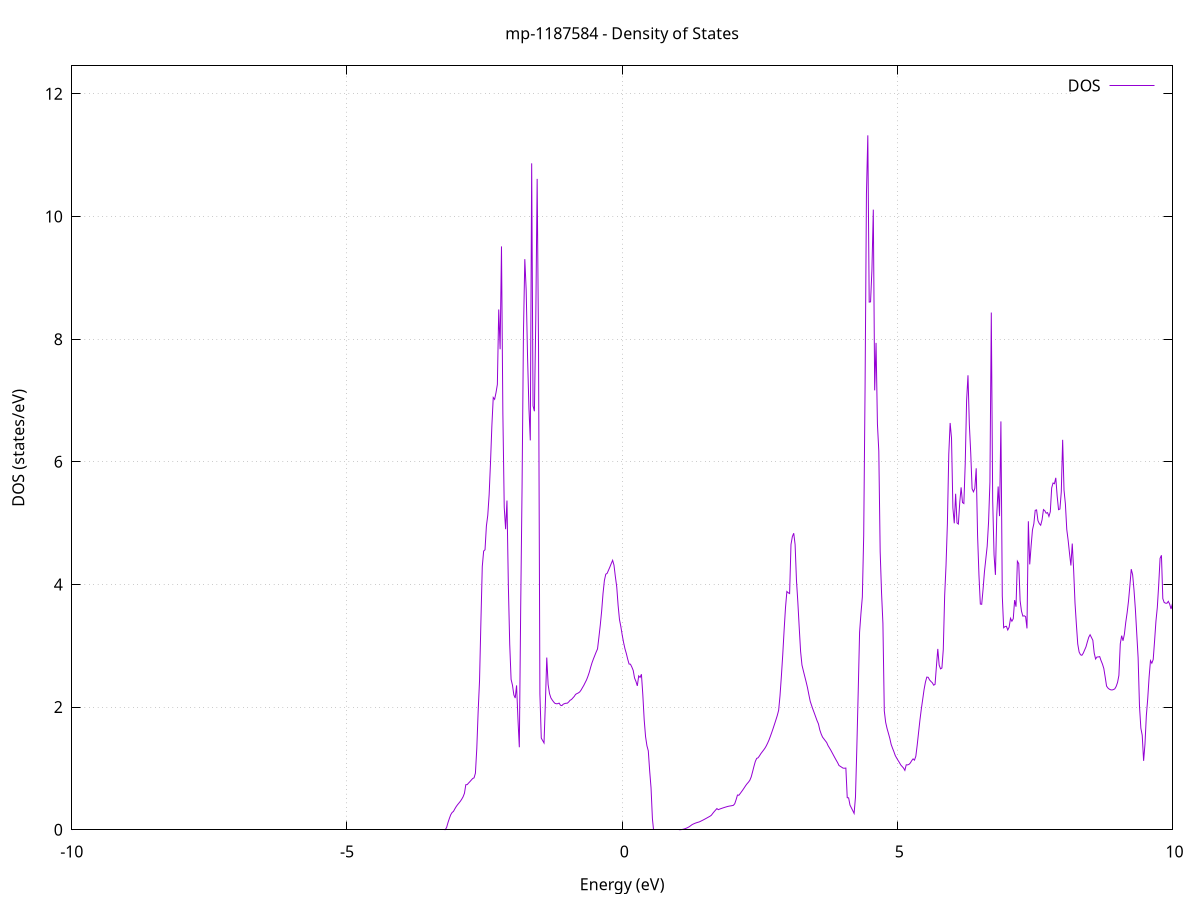 set title 'mp-1187584 - Density of States'
set xlabel 'Energy (eV)'
set ylabel 'DOS (states/eV)'
set grid
set xrange [-10:10]
set yrange [0:12.456]
set xzeroaxis lt -1
set terminal png size 800,600
set output 'mp-1187584_dos_gnuplot.png'
plot '-' using 1:2 with lines title 'DOS'
-24.754300 0.000000
-24.729400 0.000000
-24.704400 0.000000
-24.679500 0.000000
-24.654600 0.000000
-24.629600 0.000000
-24.604700 0.000000
-24.579800 0.000000
-24.554900 0.000000
-24.529900 0.000000
-24.505000 0.000000
-24.480100 0.000000
-24.455100 0.000000
-24.430200 0.000000
-24.405300 0.000000
-24.380300 0.000000
-24.355400 0.000000
-24.330500 0.000000
-24.305600 0.000000
-24.280600 0.000000
-24.255700 0.000000
-24.230800 0.000000
-24.205800 0.000000
-24.180900 0.000000
-24.156000 0.000000
-24.131000 0.000000
-24.106100 0.000000
-24.081200 0.000000
-24.056300 0.000000
-24.031300 0.000000
-24.006400 0.000000
-23.981500 0.000000
-23.956500 0.000000
-23.931600 0.000000
-23.906700 0.000000
-23.881700 0.000000
-23.856800 0.000000
-23.831900 0.000000
-23.806900 0.000000
-23.782000 0.000000
-23.757100 0.000000
-23.732200 0.000000
-23.707200 0.000000
-23.682300 0.000000
-23.657400 0.000000
-23.632400 0.000000
-23.607500 0.000000
-23.582600 0.000000
-23.557600 0.000000
-23.532700 0.000000
-23.507800 0.000000
-23.482900 0.000000
-23.457900 0.000000
-23.433000 0.000000
-23.408100 0.000000
-23.383100 0.000000
-23.358200 0.000000
-23.333300 0.000000
-23.308300 0.000000
-23.283400 0.000000
-23.258500 0.000000
-23.233600 0.000000
-23.208600 0.000000
-23.183700 0.000000
-23.158800 0.000000
-23.133800 0.000000
-23.108900 0.000000
-23.084000 0.000000
-23.059000 0.000000
-23.034100 0.000000
-23.009200 0.000000
-22.984200 0.000000
-22.959300 0.000000
-22.934400 0.000000
-22.909500 0.000000
-22.884500 0.000000
-22.859600 0.000000
-22.834700 0.000000
-22.809700 0.000000
-22.784800 0.000000
-22.759900 0.000000
-22.734900 0.000000
-22.710000 0.000000
-22.685100 0.000000
-22.660200 0.000000
-22.635200 0.000000
-22.610300 0.000000
-22.585400 0.000000
-22.560400 0.000000
-22.535500 0.000000
-22.510600 0.000000
-22.485600 2.218400
-22.460700 23.940400
-22.435800 53.186800
-22.410900 123.739300
-22.385900 0.000000
-22.361000 1.253300
-22.336100 28.351700
-22.311100 44.477000
-22.286200 15.228600
-22.261300 12.561500
-22.236300 16.653500
-22.211400 18.738000
-22.186500 23.508400
-22.161500 31.683700
-22.136600 65.761000
-22.111700 32.859700
-22.086800 28.319800
-22.061800 0.000000
-22.036900 0.000000
-22.012000 0.000000
-21.987000 0.000000
-21.962100 0.000000
-21.937200 0.000000
-21.912200 0.000000
-21.887300 0.000000
-21.862400 0.000000
-21.837500 0.000000
-21.812500 0.000000
-21.787600 0.000000
-21.762700 0.000000
-21.737700 0.000000
-21.712800 0.000000
-21.687900 0.000000
-21.662900 0.000000
-21.638000 0.000000
-21.613100 0.000000
-21.588200 0.000000
-21.563200 0.000000
-21.538300 0.000000
-21.513400 0.000000
-21.488400 0.000000
-21.463500 0.000000
-21.438600 0.000000
-21.413600 0.000000
-21.388700 0.000000
-21.363800 0.000000
-21.338900 0.000000
-21.313900 0.000000
-21.289000 0.000000
-21.264100 0.000000
-21.239100 0.000000
-21.214200 0.000000
-21.189300 0.000000
-21.164300 0.000000
-21.139400 0.000000
-21.114500 0.000000
-21.089500 0.000000
-21.064600 0.000000
-21.039700 0.000000
-21.014800 0.000000
-20.989800 0.000000
-20.964900 0.000000
-20.940000 0.000000
-20.915000 0.000000
-20.890100 0.000000
-20.865200 0.000000
-20.840200 0.000000
-20.815300 0.000000
-20.790400 0.000000
-20.765500 0.000000
-20.740500 0.000000
-20.715600 0.000000
-20.690700 0.000000
-20.665700 0.000000
-20.640800 0.000000
-20.615900 0.000000
-20.590900 0.000000
-20.566000 0.000000
-20.541100 0.000000
-20.516200 0.000000
-20.491200 0.000000
-20.466300 0.000000
-20.441400 0.000000
-20.416400 0.000000
-20.391500 0.000000
-20.366600 0.000000
-20.341600 0.000000
-20.316700 0.000000
-20.291800 0.000000
-20.266800 0.000000
-20.241900 0.000000
-20.217000 0.000000
-20.192100 0.000000
-20.167100 0.000000
-20.142200 0.000000
-20.117300 0.000000
-20.092300 0.000000
-20.067400 0.000000
-20.042500 0.000000
-20.017500 0.000000
-19.992600 0.000000
-19.967700 0.000000
-19.942800 0.000000
-19.917800 0.000000
-19.892900 0.000000
-19.868000 0.000000
-19.843000 0.000000
-19.818100 0.000000
-19.793200 0.000000
-19.768200 0.000000
-19.743300 0.000000
-19.718400 0.000000
-19.693500 0.000000
-19.668500 0.000000
-19.643600 0.000000
-19.618700 0.000000
-19.593700 0.000000
-19.568800 0.000000
-19.543900 0.000000
-19.518900 0.000000
-19.494000 0.000000
-19.469100 0.000000
-19.444100 0.000000
-19.419200 0.000000
-19.394300 0.000000
-19.369400 0.000000
-19.344400 0.000000
-19.319500 0.000000
-19.294600 0.000000
-19.269600 0.000000
-19.244700 0.000000
-19.219800 0.000000
-19.194800 0.000000
-19.169900 0.000000
-19.145000 0.000000
-19.120100 0.000000
-19.095100 0.000000
-19.070200 0.000000
-19.045300 0.000000
-19.020300 0.000000
-18.995400 0.000000
-18.970500 0.000000
-18.945500 0.000000
-18.920600 0.000000
-18.895700 0.000000
-18.870800 0.000000
-18.845800 0.000000
-18.820900 0.000000
-18.796000 0.000000
-18.771000 0.000000
-18.746100 0.000000
-18.721200 0.000000
-18.696200 0.000000
-18.671300 0.000000
-18.646400 0.000000
-18.621400 0.000000
-18.596500 0.000000
-18.571600 0.000000
-18.546700 0.000000
-18.521700 0.000000
-18.496800 0.000000
-18.471900 0.000000
-18.446900 0.000000
-18.422000 0.000000
-18.397100 0.000000
-18.372100 0.000000
-18.347200 0.000000
-18.322300 0.000000
-18.297400 0.000000
-18.272400 0.000000
-18.247500 0.000000
-18.222600 0.000000
-18.197600 0.000000
-18.172700 0.000000
-18.147800 0.000000
-18.122800 0.000000
-18.097900 0.000000
-18.073000 0.000000
-18.048100 0.000000
-18.023100 0.000000
-17.998200 0.000000
-17.973300 0.000000
-17.948300 0.000000
-17.923400 0.000000
-17.898500 0.000000
-17.873500 0.000000
-17.848600 0.000000
-17.823700 0.000000
-17.798800 0.000000
-17.773800 0.000000
-17.748900 0.000000
-17.724000 0.000000
-17.699000 0.000000
-17.674100 0.000000
-17.649200 0.000000
-17.624200 0.000000
-17.599300 0.000000
-17.574400 0.000000
-17.549400 0.000000
-17.524500 0.000000
-17.499600 0.000000
-17.474700 0.000000
-17.449700 0.000000
-17.424800 0.000000
-17.399900 0.000000
-17.374900 0.000000
-17.350000 0.000000
-17.325100 0.000000
-17.300100 0.000000
-17.275200 0.000000
-17.250300 0.000000
-17.225400 0.000000
-17.200400 0.000000
-17.175500 0.000000
-17.150600 0.000000
-17.125600 0.000000
-17.100700 0.000000
-17.075800 0.000000
-17.050800 0.000000
-17.025900 0.000000
-17.001000 0.000000
-16.976100 0.000000
-16.951100 0.000000
-16.926200 0.000000
-16.901300 0.000000
-16.876300 0.000000
-16.851400 0.000000
-16.826500 0.000000
-16.801500 0.000000
-16.776600 0.000000
-16.751700 0.000000
-16.726700 0.000000
-16.701800 0.000000
-16.676900 0.000000
-16.652000 0.000000
-16.627000 0.000000
-16.602100 0.000000
-16.577200 0.000000
-16.552200 0.000000
-16.527300 0.000000
-16.502400 0.000000
-16.477400 0.000000
-16.452500 0.000000
-16.427600 0.000000
-16.402700 0.000000
-16.377700 0.000000
-16.352800 0.000000
-16.327900 0.000000
-16.302900 0.000000
-16.278000 0.000000
-16.253100 0.000000
-16.228100 0.000000
-16.203200 0.000000
-16.178300 0.000000
-16.153400 0.000000
-16.128400 0.000000
-16.103500 0.000000
-16.078600 0.000000
-16.053600 0.000000
-16.028700 0.000000
-16.003800 0.000000
-15.978800 0.000000
-15.953900 0.000000
-15.929000 0.000000
-15.904000 0.000000
-15.879100 0.000000
-15.854200 0.000000
-15.829300 0.000000
-15.804300 0.000000
-15.779400 0.000000
-15.754500 0.000000
-15.729500 0.000000
-15.704600 0.000000
-15.679700 0.000000
-15.654700 0.000000
-15.629800 0.000000
-15.604900 0.000000
-15.580000 0.000000
-15.555000 0.000000
-15.530100 0.000000
-15.505200 0.000000
-15.480200 0.000000
-15.455300 0.000000
-15.430400 0.000000
-15.405400 0.000000
-15.380500 0.000000
-15.355600 0.000000
-15.330700 0.000000
-15.305700 0.000000
-15.280800 0.000000
-15.255900 0.000000
-15.230900 0.000000
-15.206000 0.000000
-15.181100 0.000000
-15.156100 0.000000
-15.131200 0.000000
-15.106300 0.000000
-15.081400 0.000000
-15.056400 0.000000
-15.031500 0.000000
-15.006600 0.000000
-14.981600 0.000000
-14.956700 0.000000
-14.931800 0.000000
-14.906800 0.000000
-14.881900 0.000000
-14.857000 0.000000
-14.832000 0.000000
-14.807100 0.000000
-14.782200 0.000000
-14.757300 0.000000
-14.732300 0.000000
-14.707400 0.000000
-14.682500 0.000000
-14.657500 0.000000
-14.632600 0.000000
-14.607700 0.000000
-14.582700 0.000000
-14.557800 0.000000
-14.532900 0.000000
-14.508000 0.000000
-14.483000 0.000000
-14.458100 0.000000
-14.433200 0.000000
-14.408200 0.000000
-14.383300 0.000000
-14.358400 0.000000
-14.333400 0.000000
-14.308500 0.000000
-14.283600 0.000000
-14.258700 0.000000
-14.233700 0.000000
-14.208800 0.000000
-14.183900 0.000000
-14.158900 0.000000
-14.134000 0.000000
-14.109100 0.000000
-14.084100 0.000000
-14.059200 0.000000
-14.034300 0.000000
-14.009300 0.000000
-13.984400 0.000000
-13.959500 0.000000
-13.934600 0.000000
-13.909600 0.000000
-13.884700 0.000000
-13.859800 0.000000
-13.834800 0.000000
-13.809900 0.000000
-13.785000 0.000000
-13.760000 0.000000
-13.735100 0.000000
-13.710200 0.000000
-13.685300 0.000000
-13.660300 0.000000
-13.635400 0.000000
-13.610500 0.000000
-13.585500 0.000000
-13.560600 0.000000
-13.535700 0.000000
-13.510700 0.000000
-13.485800 0.000000
-13.460900 0.000000
-13.436000 0.000000
-13.411000 0.000000
-13.386100 0.000000
-13.361200 0.000000
-13.336200 0.000000
-13.311300 0.000000
-13.286400 0.299500
-13.261400 0.739000
-13.236500 1.022700
-13.211600 1.576300
-13.186600 1.536400
-13.161700 1.632300
-13.136800 2.253300
-13.111900 2.489800
-13.086900 2.985400
-13.062000 3.681800
-13.037100 3.797800
-13.012100 3.975900
-12.987200 4.132600
-12.962300 4.344000
-12.937300 4.539000
-12.912400 4.772100
-12.887500 5.098500
-12.862600 5.487700
-12.837600 5.905200
-12.812700 6.360600
-12.787800 7.040300
-12.762800 8.155900
-12.737900 9.505600
-12.713000 11.740900
-12.688000 14.833700
-12.663100 14.188300
-12.638200 17.509000
-12.613300 10.988800
-12.588300 0.000000
-12.563400 0.000000
-12.538500 0.000000
-12.513500 0.000000
-12.488600 0.000000
-12.463700 0.000000
-12.438700 0.000000
-12.413800 0.000000
-12.388900 0.000000
-12.364000 0.000000
-12.339000 0.000000
-12.314100 0.000000
-12.289200 0.000000
-12.264200 0.000000
-12.239300 0.000000
-12.214400 0.000000
-12.189400 0.000000
-12.164500 0.000000
-12.139600 0.000000
-12.114600 0.000000
-12.089700 0.000000
-12.064800 0.000000
-12.039900 0.000000
-12.014900 0.000000
-11.990000 0.000000
-11.965100 0.000000
-11.940100 0.000000
-11.915200 0.000000
-11.890300 0.000000
-11.865300 0.000000
-11.840400 0.000000
-11.815500 0.000000
-11.790600 0.000000
-11.765600 0.000000
-11.740700 0.000000
-11.715800 0.000000
-11.690800 0.000000
-11.665900 0.000000
-11.641000 0.000000
-11.616000 0.000000
-11.591100 0.000000
-11.566200 0.000000
-11.541300 0.000000
-11.516300 0.000000
-11.491400 0.000000
-11.466500 0.000000
-11.441500 0.000000
-11.416600 0.000000
-11.391700 0.000000
-11.366700 0.000000
-11.341800 0.000000
-11.316900 0.000000
-11.291900 0.000000
-11.267000 0.000000
-11.242100 0.000000
-11.217200 0.000000
-11.192200 0.000000
-11.167300 0.000000
-11.142400 0.000000
-11.117400 0.000000
-11.092500 0.000000
-11.067600 0.000000
-11.042600 0.000000
-11.017700 0.000000
-10.992800 0.000000
-10.967900 0.000000
-10.942900 0.000000
-10.918000 0.000000
-10.893100 0.000000
-10.868100 0.000000
-10.843200 0.000000
-10.818300 0.000000
-10.793300 0.000000
-10.768400 0.000000
-10.743500 0.000000
-10.718600 0.000000
-10.693600 0.000000
-10.668700 0.000000
-10.643800 0.000000
-10.618800 0.000000
-10.593900 0.000000
-10.569000 0.000000
-10.544000 0.000000
-10.519100 0.000000
-10.494200 0.000000
-10.469200 0.000000
-10.444300 0.000000
-10.419400 0.000000
-10.394500 0.000000
-10.369500 0.000000
-10.344600 0.000000
-10.319700 0.000000
-10.294700 0.000000
-10.269800 0.000000
-10.244900 0.000000
-10.219900 0.000000
-10.195000 0.000000
-10.170100 0.000000
-10.145200 0.000000
-10.120200 0.000000
-10.095300 0.000000
-10.070400 0.000000
-10.045400 0.000000
-10.020500 0.000000
-9.995600 0.000000
-9.970600 0.000000
-9.945700 0.000000
-9.920800 0.000000
-9.895900 0.000000
-9.870900 0.000000
-9.846000 0.000000
-9.821100 0.000000
-9.796100 0.000000
-9.771200 0.000000
-9.746300 0.000000
-9.721300 0.000000
-9.696400 0.000000
-9.671500 0.000000
-9.646500 0.000000
-9.621600 0.000000
-9.596700 0.000000
-9.571800 0.000000
-9.546800 0.000000
-9.521900 0.000000
-9.497000 0.000000
-9.472000 0.000000
-9.447100 0.000000
-9.422200 0.000000
-9.397200 0.000000
-9.372300 0.000000
-9.347400 0.000000
-9.322500 0.000000
-9.297500 0.000000
-9.272600 0.000000
-9.247700 0.000000
-9.222700 0.000000
-9.197800 0.000000
-9.172900 0.000000
-9.147900 0.000000
-9.123000 0.000000
-9.098100 0.000000
-9.073200 0.000000
-9.048200 0.000000
-9.023300 0.000000
-8.998400 0.000000
-8.973400 0.000000
-8.948500 0.000000
-8.923600 0.000000
-8.898600 0.000000
-8.873700 0.000000
-8.848800 0.000000
-8.823900 0.000000
-8.798900 0.000000
-8.774000 0.000000
-8.749100 0.000000
-8.724100 0.000000
-8.699200 0.000000
-8.674300 0.000000
-8.649300 0.000000
-8.624400 0.000000
-8.599500 0.000000
-8.574500 0.000000
-8.549600 0.000000
-8.524700 0.000000
-8.499800 0.000000
-8.474800 0.000000
-8.449900 0.000000
-8.425000 0.000000
-8.400000 0.000000
-8.375100 0.000000
-8.350200 0.000000
-8.325200 0.000000
-8.300300 0.000000
-8.275400 0.000000
-8.250500 0.000000
-8.225500 0.000000
-8.200600 0.000000
-8.175700 0.000000
-8.150700 0.000000
-8.125800 0.000000
-8.100900 0.000000
-8.075900 0.000000
-8.051000 0.000000
-8.026100 0.000000
-8.001200 0.000000
-7.976200 0.000000
-7.951300 0.000000
-7.926400 0.000000
-7.901400 0.000000
-7.876500 0.000000
-7.851600 0.000000
-7.826600 0.000000
-7.801700 0.000000
-7.776800 0.000000
-7.751800 0.000000
-7.726900 0.000000
-7.702000 0.000000
-7.677100 0.000000
-7.652100 0.000000
-7.627200 0.000000
-7.602300 0.000000
-7.577300 0.000000
-7.552400 0.000000
-7.527500 0.000000
-7.502500 0.000000
-7.477600 0.000000
-7.452700 0.000000
-7.427800 0.000000
-7.402800 0.000000
-7.377900 0.000000
-7.353000 0.000000
-7.328000 0.000000
-7.303100 0.000000
-7.278200 0.000000
-7.253200 0.000000
-7.228300 0.000000
-7.203400 0.000000
-7.178500 0.000000
-7.153500 0.000000
-7.128600 0.000000
-7.103700 0.000000
-7.078700 0.000000
-7.053800 0.000000
-7.028900 0.000000
-7.003900 0.000000
-6.979000 0.000000
-6.954100 0.000000
-6.929100 0.000000
-6.904200 0.000000
-6.879300 0.000000
-6.854400 0.000000
-6.829400 0.000000
-6.804500 0.000000
-6.779600 0.000000
-6.754600 0.000000
-6.729700 0.000000
-6.704800 0.000000
-6.679800 0.000000
-6.654900 0.000000
-6.630000 0.000000
-6.605100 0.000000
-6.580100 0.000000
-6.555200 0.000000
-6.530300 0.000000
-6.505300 0.000000
-6.480400 0.000000
-6.455500 0.000000
-6.430500 0.000000
-6.405600 0.000000
-6.380700 0.000000
-6.355800 0.000000
-6.330800 0.000000
-6.305900 0.000000
-6.281000 0.000000
-6.256000 0.000000
-6.231100 0.000000
-6.206200 0.000000
-6.181200 0.000000
-6.156300 0.000000
-6.131400 0.000000
-6.106500 0.000000
-6.081500 0.000000
-6.056600 0.000000
-6.031700 0.000000
-6.006700 0.000000
-5.981800 0.000000
-5.956900 0.000000
-5.931900 0.000000
-5.907000 0.000000
-5.882100 0.000000
-5.857100 0.000000
-5.832200 0.000000
-5.807300 0.000000
-5.782400 0.000000
-5.757400 0.000000
-5.732500 0.000000
-5.707600 0.000000
-5.682600 0.000000
-5.657700 0.000000
-5.632800 0.000000
-5.607800 0.000000
-5.582900 0.000000
-5.558000 0.000000
-5.533100 0.000000
-5.508100 0.000000
-5.483200 0.000000
-5.458300 0.000000
-5.433300 0.000000
-5.408400 0.000000
-5.383500 0.000000
-5.358500 0.000000
-5.333600 0.000000
-5.308700 0.000000
-5.283800 0.000000
-5.258800 0.000000
-5.233900 0.000000
-5.209000 0.000000
-5.184000 0.000000
-5.159100 0.000000
-5.134200 0.000000
-5.109200 0.000000
-5.084300 0.000000
-5.059400 0.000000
-5.034400 0.000000
-5.009500 0.000000
-4.984600 0.000000
-4.959700 0.000000
-4.934700 0.000000
-4.909800 0.000000
-4.884900 0.000000
-4.859900 0.000000
-4.835000 0.000000
-4.810100 0.000000
-4.785100 0.000000
-4.760200 0.000000
-4.735300 0.000000
-4.710400 0.000000
-4.685400 0.000000
-4.660500 0.000000
-4.635600 0.000000
-4.610600 0.000000
-4.585700 0.000000
-4.560800 0.000000
-4.535800 0.000000
-4.510900 0.000000
-4.486000 0.000000
-4.461100 0.000000
-4.436100 0.000000
-4.411200 0.000000
-4.386300 0.000000
-4.361300 0.000000
-4.336400 0.000000
-4.311500 0.000000
-4.286500 0.000000
-4.261600 0.000000
-4.236700 0.000000
-4.211700 0.000000
-4.186800 0.000000
-4.161900 0.000000
-4.137000 0.000000
-4.112000 0.000000
-4.087100 0.000000
-4.062200 0.000000
-4.037200 0.000000
-4.012300 0.000000
-3.987400 0.000000
-3.962400 0.000000
-3.937500 0.000000
-3.912600 0.000000
-3.887700 0.000000
-3.862700 0.000000
-3.837800 0.000000
-3.812900 0.000000
-3.787900 0.000000
-3.763000 0.000000
-3.738100 0.000000
-3.713100 0.000000
-3.688200 0.000000
-3.663300 0.000000
-3.638400 0.000000
-3.613400 0.000000
-3.588500 0.000000
-3.563600 0.000000
-3.538600 0.000000
-3.513700 0.000000
-3.488800 0.000000
-3.463800 0.000000
-3.438900 0.000000
-3.414000 0.000000
-3.389000 0.000000
-3.364100 0.000000
-3.339200 0.000000
-3.314300 0.000000
-3.289300 0.000000
-3.264400 0.000000
-3.239500 0.000000
-3.214500 0.001900
-3.189600 0.036900
-3.164700 0.116300
-3.139700 0.184400
-3.114800 0.244500
-3.089900 0.281300
-3.065000 0.299800
-3.040000 0.340900
-3.015100 0.378100
-2.990200 0.409000
-2.965200 0.436200
-2.940300 0.464200
-2.915400 0.498000
-2.890400 0.537200
-2.865500 0.594800
-2.840600 0.735000
-2.815700 0.736300
-2.790700 0.761800
-2.765800 0.785200
-2.740900 0.810700
-2.715900 0.835500
-2.691000 0.846600
-2.666100 0.922700
-2.641100 1.325900
-2.616200 1.931300
-2.591300 2.430300
-2.566400 3.387200
-2.541400 4.291800
-2.516500 4.544500
-2.491600 4.565800
-2.466600 4.953300
-2.441700 5.127600
-2.416800 5.463000
-2.391800 5.989300
-2.366900 6.592200
-2.342000 7.048700
-2.317000 7.019000
-2.292100 7.126300
-2.267200 7.261200
-2.242300 8.483900
-2.217300 7.835100
-2.192400 9.512300
-2.167500 6.796900
-2.142500 5.259400
-2.117600 4.901700
-2.092700 5.368600
-2.067700 3.989500
-2.042800 3.026100
-2.017900 2.452700
-1.993000 2.358900
-1.968000 2.199500
-1.943100 2.148000
-1.918200 2.354100
-1.893200 1.806400
-1.868300 1.345600
-1.843400 3.621000
-1.818400 5.591000
-1.793500 8.081600
-1.768600 9.304700
-1.743700 8.798900
-1.718700 7.709800
-1.693800 6.876800
-1.668900 6.349500
-1.643900 10.867100
-1.619000 6.911600
-1.594100 6.824600
-1.569100 8.332300
-1.544200 10.613200
-1.519300 7.879600
-1.494300 2.212100
-1.469400 1.494700
-1.444500 1.455000
-1.419600 1.415700
-1.394600 2.072000
-1.369700 2.807900
-1.344800 2.368400
-1.319800 2.220900
-1.294900 2.151000
-1.270000 2.115300
-1.245000 2.084700
-1.220100 2.060900
-1.195200 2.054700
-1.170300 2.056500
-1.145300 2.065300
-1.120400 2.030800
-1.095500 2.024300
-1.070500 2.047800
-1.045600 2.057100
-1.020700 2.063300
-0.995700 2.064100
-0.970800 2.084500
-0.945900 2.111800
-0.921000 2.123900
-0.896000 2.148900
-0.871100 2.173600
-0.846200 2.207400
-0.821200 2.220900
-0.796300 2.231200
-0.771400 2.247300
-0.746400 2.278100
-0.721500 2.316700
-0.696600 2.355000
-0.671600 2.400200
-0.646700 2.444600
-0.621800 2.502700
-0.596900 2.568500
-0.571900 2.650700
-0.547000 2.724100
-0.522100 2.785200
-0.497100 2.841600
-0.472200 2.897900
-0.447300 2.949000
-0.422300 3.138800
-0.397400 3.337100
-0.372500 3.564900
-0.347600 3.850900
-0.322600 4.064300
-0.297700 4.167000
-0.272800 4.181200
-0.247800 4.232700
-0.222900 4.284300
-0.198000 4.340800
-0.173000 4.394200
-0.148100 4.314400
-0.123200 4.127900
-0.098300 3.961000
-0.073300 3.658900
-0.048400 3.426800
-0.023500 3.312500
0.001500 3.173300
0.026400 3.052500
0.051300 2.951700
0.076300 2.873600
0.101200 2.781800
0.126100 2.702200
0.151000 2.700000
0.176000 2.654200
0.200900 2.598800
0.225800 2.473500
0.250800 2.419300
0.275700 2.346500
0.300600 2.509300
0.325600 2.484500
0.350500 2.535800
0.375400 2.203900
0.400400 1.795800
0.425300 1.520300
0.450200 1.370900
0.475100 1.286700
0.500100 0.961200
0.525000 0.683600
0.549900 0.182400
0.574900 0.000000
0.599800 0.000000
0.624700 0.000000
0.649700 0.000000
0.674600 0.000000
0.699500 0.000000
0.724400 0.000000
0.749400 0.000000
0.774300 0.000000
0.799200 0.000000
0.824200 0.000000
0.849100 0.000000
0.874000 0.000000
0.899000 0.000000
0.923900 0.000000
0.948800 0.000000
0.973700 0.000000
0.998700 0.000000
1.023600 0.000000
1.048500 0.000500
1.073500 0.002600
1.098400 0.006500
1.123300 0.012100
1.148300 0.019500
1.173200 0.028600
1.198100 0.039400
1.223100 0.052300
1.248000 0.068900
1.272900 0.085000
1.297800 0.095800
1.322800 0.105400
1.347700 0.113800
1.372600 0.121100
1.397600 0.127100
1.422500 0.137300
1.447400 0.148400
1.472400 0.159800
1.497300 0.171600
1.522200 0.183700
1.547100 0.196200
1.572100 0.208900
1.597000 0.221400
1.621900 0.237700
1.646900 0.267900
1.671800 0.295100
1.696700 0.320500
1.721700 0.345700
1.746600 0.328000
1.771500 0.337100
1.796400 0.345400
1.821400 0.353200
1.846300 0.360700
1.871200 0.367800
1.896200 0.374600
1.921100 0.380900
1.946000 0.386000
1.971000 0.389300
1.995900 0.393600
2.020800 0.398500
2.045800 0.424400
2.070700 0.491100
2.095600 0.567000
2.120500 0.562500
2.145500 0.591800
2.170400 0.622200
2.195300 0.653700
2.220300 0.686700
2.245200 0.721300
2.270100 0.751000
2.295100 0.776200
2.320000 0.807100
2.344900 0.861100
2.369800 0.945100
2.394800 1.033600
2.419700 1.113700
2.444600 1.163800
2.469600 1.173500
2.494500 1.204100
2.519400 1.239900
2.544400 1.269700
2.569300 1.298800
2.594200 1.329700
2.619100 1.368400
2.644100 1.414700
2.669000 1.465600
2.693900 1.525500
2.718900 1.588500
2.743800 1.653900
2.768700 1.721900
2.793700 1.791700
2.818600 1.862500
2.843500 1.948300
2.868400 2.184600
2.893400 2.504900
2.918300 2.856300
2.943200 3.256600
2.968200 3.623200
2.993100 3.885100
3.018000 3.864300
3.043000 3.852100
3.067900 4.650800
3.092800 4.780800
3.117800 4.835600
3.142700 4.651000
3.167600 4.066100
3.192500 3.709700
3.217500 3.298600
3.242400 2.908600
3.267300 2.686100
3.292300 2.593200
3.317200 2.504100
3.342100 2.415400
3.367100 2.320400
3.392000 2.206600
3.416900 2.097100
3.441800 2.027500
3.466800 1.962900
3.491700 1.902900
3.516600 1.840800
3.541600 1.778800
3.566500 1.727200
3.591400 1.628900
3.616400 1.562200
3.641300 1.511300
3.666200 1.481700
3.691100 1.452200
3.716100 1.423100
3.741000 1.372800
3.765900 1.336100
3.790900 1.298300
3.815800 1.256600
3.840700 1.214700
3.865700 1.173000
3.890600 1.132900
3.915500 1.093700
3.940500 1.047900
3.965400 1.034000
3.990300 1.019200
4.015200 1.004600
4.040200 1.003800
4.065100 1.006500
4.090000 0.523300
4.115000 0.520400
4.139900 0.402500
4.164800 0.358300
4.189800 0.313100
4.214700 0.267300
4.239600 0.530700
4.264500 1.345800
4.289500 2.256000
4.314400 3.222200
4.339300 3.527800
4.364300 3.795700
4.389200 4.799800
4.414100 7.218900
4.439100 10.377500
4.464000 11.323700
4.488900 8.604500
4.513800 8.608000
4.538800 9.132700
4.563700 10.111800
4.588600 7.165000
4.613600 7.938900
4.638500 6.617100
4.663400 6.175600
4.688400 4.534800
4.713300 3.864400
4.738200 3.365200
4.763200 1.939200
4.788100 1.752000
4.813000 1.653400
4.837900 1.574100
4.862900 1.492700
4.887800 1.392500
4.912700 1.330200
4.937700 1.273600
4.962600 1.210300
4.987500 1.170200
5.012500 1.132400
5.037400 1.096800
5.062300 1.057700
5.087200 1.032400
5.112200 1.007200
5.137100 0.968900
5.162000 1.059400
5.187000 1.057900
5.211900 1.066600
5.236800 1.089800
5.261800 1.127800
5.286700 1.155800
5.311600 1.135400
5.336500 1.200000
5.361500 1.383100
5.386400 1.588600
5.411300 1.792000
5.436300 1.970500
5.461200 2.126800
5.486100 2.286800
5.511100 2.408700
5.536000 2.489800
5.560900 2.485700
5.585900 2.443900
5.610800 2.418600
5.635700 2.397500
5.660600 2.357700
5.685600 2.370800
5.710500 2.666500
5.735400 2.949200
5.760400 2.684400
5.785300 2.623600
5.810200 2.637800
5.835200 2.939900
5.860100 3.817200
5.885000 4.311300
5.909900 4.996200
5.934900 6.122400
5.959800 6.633100
5.984700 6.385900
6.009700 5.246900
6.034600 4.997100
6.059500 5.479000
6.084500 5.002900
6.109400 4.985300
6.134300 5.335200
6.159200 5.582500
6.184200 5.335300
6.209100 5.320000
6.234000 5.971300
6.259000 7.002400
6.283900 7.410600
6.308800 6.606300
6.333800 6.144600
6.358700 5.559200
6.383600 5.510800
6.408500 5.567800
6.433500 5.894500
6.458400 4.799100
6.483300 4.152400
6.508300 3.680400
6.533200 3.676600
6.558100 3.923700
6.583100 4.207000
6.608000 4.416200
6.632900 4.623200
6.657900 5.017100
6.682800 5.671000
6.707700 8.433900
6.732600 5.374900
6.757600 4.483500
6.782500 4.156100
6.807400 5.142600
6.832400 5.597700
6.857300 5.114500
6.882200 6.658500
6.907200 3.812200
6.932100 3.294300
6.957000 3.314400
6.981900 3.317500
7.006900 3.258000
7.031800 3.304100
7.056700 3.448500
7.081700 3.400700
7.106600 3.441000
7.131500 3.744700
7.156500 3.637900
7.181400 4.379200
7.206300 4.340300
7.231200 3.734600
7.256200 3.564700
7.281100 3.483800
7.306000 3.489500
7.331000 3.475200
7.355900 3.283400
7.380800 5.030800
7.405800 4.327200
7.430700 4.625000
7.455600 4.889300
7.480600 4.989900
7.505500 5.208800
7.530400 5.216100
7.555300 5.040800
7.580300 4.991300
7.605200 4.965800
7.630100 5.054200
7.655100 5.220800
7.680000 5.202300
7.704900 5.161600
7.729900 5.171800
7.754800 5.109600
7.779700 5.186000
7.804600 5.574700
7.829600 5.654400
7.854500 5.642900
7.879400 5.738900
7.904400 5.441800
7.929300 5.219800
7.954200 5.229600
7.979200 5.508000
8.004100 6.358700
8.029000 5.537500
8.053900 5.313700
8.078900 4.896200
8.103800 4.720500
8.128700 4.507900
8.153700 4.309500
8.178600 4.667000
8.203500 4.239500
8.228500 3.699400
8.253400 3.350000
8.278300 3.029400
8.303300 2.898800
8.328200 2.854300
8.353100 2.844800
8.378000 2.878500
8.403000 2.931000
8.427900 2.982700
8.452800 3.063500
8.477800 3.138700
8.502700 3.179800
8.527600 3.135500
8.552600 3.090000
8.577500 2.882400
8.602400 2.784800
8.627300 2.816700
8.652300 2.818400
8.677200 2.823600
8.702100 2.757600
8.727100 2.702300
8.752000 2.630400
8.776900 2.491100
8.801900 2.343000
8.826800 2.311100
8.851700 2.292900
8.876600 2.282300
8.901600 2.279700
8.926500 2.286100
8.951400 2.297800
8.976400 2.337400
9.001300 2.401600
9.026200 2.517000
9.051200 3.031200
9.076100 3.165000
9.101000 3.082000
9.125900 3.190000
9.150900 3.384000
9.175800 3.540200
9.200700 3.730100
9.225700 3.980400
9.250600 4.249600
9.275500 4.159500
9.300500 3.909900
9.325400 3.598400
9.350300 3.201700
9.375300 2.805700
9.400200 2.018100
9.425100 1.657000
9.450000 1.539900
9.475000 1.123600
9.499900 1.397000
9.524800 1.861500
9.549800 2.136500
9.574700 2.487800
9.599600 2.758100
9.624600 2.716500
9.649500 2.776400
9.674400 3.078300
9.699300 3.402100
9.724300 3.627500
9.749200 3.992100
9.774100 4.425300
9.799100 4.475800
9.824000 3.769700
9.848900 3.705900
9.873900 3.695100
9.898800 3.693600
9.923700 3.724900
9.948600 3.679200
9.973600 3.600200
9.998500 3.687000
10.023400 3.780000
10.048400 3.869500
10.073300 3.910400
10.098200 3.916700
10.123200 3.905500
10.148100 3.978800
10.173000 4.059300
10.198000 4.105700
10.222900 4.105800
10.247800 3.954400
10.272700 3.916500
10.297700 3.796100
10.322600 3.662900
10.347500 3.506100
10.372500 3.316500
10.397400 3.150400
10.422300 3.026800
10.447300 2.919900
10.472200 2.813400
10.497100 2.712400
10.522000 2.619900
10.547000 2.495900
10.571900 2.317600
10.596800 2.580200
10.621800 2.050800
10.646700 1.879000
10.671600 1.842400
10.696600 1.866500
10.721500 1.784400
10.746400 1.888900
10.771300 2.102100
10.796300 2.406000
10.821200 3.247900
10.846100 2.650900
10.871100 2.749700
10.896000 2.817200
10.920900 2.832700
10.945900 2.812400
10.970800 2.834200
10.995700 2.919200
11.020700 3.012700
11.045600 3.199800
11.070500 3.347100
11.095400 3.495600
11.120400 3.693700
11.145300 3.644500
11.170200 3.429600
11.195200 3.378500
11.220100 3.333000
11.245000 3.308300
11.270000 3.464100
11.294900 3.922200
11.319800 4.167100
11.344700 4.138100
11.369700 4.080400
11.394600 4.350700
11.419500 4.163800
11.444500 2.819900
11.469400 2.953300
11.494300 3.093700
11.519300 3.350000
11.544200 3.323000
11.569100 3.710600
11.594000 3.309800
11.619000 3.511600
11.643900 3.398900
11.668800 3.185700
11.693800 2.812900
11.718700 2.538600
11.743600 2.338200
11.768600 2.035400
11.793500 1.617300
11.818400 1.607300
11.843400 1.699400
11.868300 1.818500
11.893200 1.994000
11.918100 2.199700
11.943100 2.086100
11.968000 2.153900
11.992900 2.258100
12.017900 2.432700
12.042800 2.820000
12.067700 2.985700
12.092700 3.102200
12.117600 3.306000
12.142500 3.814600
12.167400 3.904700
12.192400 3.932000
12.217300 4.152300
12.242200 4.487200
12.267200 4.738000
12.292100 4.398800
12.317000 5.356300
12.342000 5.587200
12.366900 5.346100
12.391800 5.220700
12.416700 5.274900
12.441700 5.169900
12.466600 5.067400
12.491500 5.479900
12.516500 5.958900
12.541400 6.670200
12.566300 7.581300
12.591300 7.435500
12.616200 6.486800
12.641100 5.859000
12.666000 4.470400
12.691000 3.297500
12.715900 2.764800
12.740800 2.371500
12.765800 2.399700
12.790700 2.143500
12.815600 2.300100
12.840600 2.462200
12.865500 2.754400
12.890400 3.445100
12.915400 4.108100
12.940300 4.635100
12.965200 4.797900
12.990100 4.817300
13.015100 4.624800
13.040000 4.474800
13.064900 4.396200
13.089900 4.268700
13.114800 4.248400
13.139700 4.176900
13.164700 4.880600
13.189600 5.174000
13.214500 4.926400
13.239400 4.842800
13.264400 4.928700
13.289300 5.224000
13.314200 4.013800
13.339200 3.630300
13.364100 3.422200
13.389000 3.322100
13.414000 3.239100
13.438900 3.213000
13.463800 3.254400
13.488700 4.111800
13.513700 4.064200
13.538600 3.842300
13.563500 3.850000
13.588500 3.779600
13.613400 3.725100
13.638300 3.636800
13.663300 3.518500
13.688200 3.520900
13.713100 3.548500
13.738100 3.928300
13.763000 4.308600
13.787900 4.258000
13.812800 4.690700
13.837800 4.574900
13.862700 4.365500
13.887600 4.119400
13.912600 3.703700
13.937500 3.460200
13.962400 3.723000
13.987400 3.538600
14.012300 3.484400
14.037200 3.466600
14.062100 3.553500
14.087100 3.561200
14.112000 3.499500
14.136900 3.464700
14.161900 3.517300
14.186800 3.519500
14.211700 3.464900
14.236700 3.177800
14.261600 3.039200
14.286500 3.015400
14.311400 3.025500
14.336400 3.071500
14.361300 3.138800
14.386200 3.153600
14.411200 3.139000
14.436100 3.185600
14.461000 3.255100
14.486000 3.416600
14.510900 3.449800
14.535800 3.397500
14.560800 3.766700
14.585700 3.833600
14.610600 3.559900
14.635500 3.198700
14.660500 2.925100
14.685400 2.815000
14.710300 2.816700
14.735300 2.840000
14.760200 2.867400
14.785100 2.827400
14.810100 2.737000
14.835000 2.645900
14.859900 2.420000
14.884800 2.451700
14.909800 2.609600
14.934700 2.875200
14.959600 2.960400
14.984600 2.915100
15.009500 3.130000
15.034400 2.829000
15.059400 2.606300
15.084300 2.294500
15.109200 1.548900
15.134100 1.155200
15.159100 1.196200
15.184000 1.273300
15.208900 1.343900
15.233900 1.348500
15.258800 0.998100
15.283700 0.943200
15.308700 0.896200
15.333600 1.051900
15.358500 1.337100
15.383400 1.475100
15.408400 1.518600
15.433300 1.304500
15.458200 1.625800
15.483200 1.458100
15.508100 1.506000
15.533000 1.547200
15.558000 1.582100
15.582900 1.610800
15.607800 1.607000
15.632800 1.817000
15.657700 2.224500
15.682600 2.734600
15.707500 2.454700
15.732500 1.996100
15.757400 1.701900
15.782300 1.623200
15.807300 1.676400
15.832200 1.894300
15.857100 2.142000
15.882100 2.284100
15.907000 2.441400
15.931900 2.414100
15.956800 2.483700
15.981800 2.586400
16.006700 3.376000
16.031600 4.629100
16.056600 3.164800
16.081500 3.734100
16.106400 3.566100
16.131400 3.518100
16.156300 3.639700
16.181200 3.718400
16.206100 3.723700
16.231100 3.751200
16.256000 3.732600
16.280900 3.742000
16.305900 3.856500
16.330800 4.007400
16.355700 4.112700
16.380700 4.143500
16.405600 4.263500
16.430500 4.578300
16.455500 4.717800
16.480400 4.107700
16.505300 3.844300
16.530200 3.608400
16.555200 3.527000
16.580100 3.436100
16.605000 3.659200
16.630000 4.059800
16.654900 4.273100
16.679800 4.434100
16.704800 4.502400
16.729700 4.345600
16.754600 4.019700
16.779500 3.720200
16.804500 3.567500
16.829400 3.306300
16.854300 3.213100
16.879300 3.163700
16.904200 3.125100
16.929100 3.093800
16.954100 3.069800
16.979000 3.069500
17.003900 3.355000
17.028800 3.340500
17.053800 3.299200
17.078700 3.324500
17.103600 3.353400
17.128600 3.389200
17.153500 3.433200
17.178400 3.419000
17.203400 3.359600
17.228300 3.258400
17.253200 3.192900
17.278200 3.154200
17.303100 3.116500
17.328000 3.109600
17.352900 3.105900
17.377900 3.145000
17.402800 3.235900
17.427700 3.352600
17.452700 3.516600
17.477600 3.681800
17.502500 3.823200
17.527500 3.671000
17.552400 3.522200
17.577300 3.553100
17.602200 3.645800
17.627200 3.768200
17.652100 3.818100
17.677000 3.606300
17.702000 3.474200
17.726900 3.894500
17.751800 3.500800
17.776800 3.464100
17.801700 3.419500
17.826600 3.135200
17.851500 3.005600
17.876500 2.930100
17.901400 2.778800
17.926300 2.669100
17.951300 2.662500
17.976200 2.563900
18.001100 2.547100
18.026100 2.381300
18.051000 2.372600
18.075900 2.402500
18.100800 2.385700
18.125800 2.232800
18.150700 3.157300
18.175600 2.634700
18.200600 2.372000
18.225500 2.406300
18.250400 2.361600
18.275400 2.233500
18.300300 2.181700
18.325200 2.225400
18.350200 2.288100
18.375100 2.365600
18.400000 2.524000
18.424900 2.692000
18.449900 2.801400
18.474800 2.948400
18.499700 2.696000
18.524700 3.031600
18.549600 3.231400
18.574500 3.335900
18.599500 3.474400
18.624400 3.565000
18.649300 3.632500
18.674200 3.848800
18.699200 3.802400
18.724100 3.834300
18.749000 3.870200
18.774000 3.941700
18.798900 3.981800
18.823800 4.078500
18.848800 4.343400
18.873700 4.709300
18.898600 4.469000
18.923500 4.838200
18.948500 3.865600
18.973400 4.003000
18.998300 4.102700
19.023300 4.355500
19.048200 4.590500
19.073100 4.884900
19.098100 5.087300
19.123000 5.165600
19.147900 5.717800
19.172900 5.507000
19.197800 7.576200
19.222700 6.507300
19.247600 6.311700
19.272600 5.956500
19.297500 4.788000
19.322400 4.715500
19.347400 4.753400
19.372300 4.570300
19.397200 5.007100
19.422200 4.261900
19.447100 4.082800
19.472000 4.489300
19.496900 4.523400
19.521900 4.682700
19.546800 4.248600
19.571700 3.775100
19.596700 3.592700
19.621600 3.704600
19.646500 4.015800
19.671500 4.649300
19.696400 4.437900
19.721300 4.033700
19.746200 4.023900
19.771200 4.002000
19.796100 4.100400
19.821000 4.260100
19.846000 4.787100
19.870900 5.575500
19.895800 4.974100
19.920800 4.400800
19.945700 4.387400
19.970600 4.182700
19.995600 3.971300
20.020500 3.714400
20.045400 3.491800
20.070300 3.479900
20.095300 3.435600
20.120200 3.436200
20.145100 3.464600
20.170100 3.427800
20.195000 3.373000
20.219900 3.421800
20.244900 3.425400
20.269800 3.330600
20.294700 3.338400
20.319600 3.338800
20.344600 3.515200
20.369500 3.643800
20.394400 3.703400
20.419400 3.720800
20.444300 3.729600
20.469200 3.770000
20.494200 3.741100
20.519100 3.662900
20.544000 3.587900
20.568900 3.589100
20.593900 3.820300
20.618800 4.261900
20.643700 4.114100
20.668700 4.107400
20.693600 4.270600
20.718500 4.392900
20.743500 4.367200
20.768400 4.786400
20.793300 5.135900
20.818300 4.935700
20.843200 4.997600
20.868100 4.483800
20.893000 4.037000
20.918000 3.693200
20.942900 3.382100
20.967800 3.178700
20.992800 3.133600
21.017700 2.723100
21.042600 2.689600
21.067600 2.756600
21.092500 2.527500
21.117400 2.414500
21.142300 2.904100
21.167300 3.624700
21.192200 3.391100
21.217100 3.420600
21.242100 3.417300
21.267000 3.365400
21.291900 3.299400
21.316900 3.176600
21.341800 3.071800
21.366700 2.991600
21.391600 2.906200
21.416600 2.806900
21.441500 2.677800
21.466400 2.594700
21.491400 2.623500
21.516300 2.800300
21.541200 3.089700
21.566200 3.692500
21.591100 4.052200
21.616000 3.931200
21.640900 3.952600
21.665900 4.083800
21.690800 4.440400
21.715700 4.666700
21.740700 5.071100
21.765600 5.380800
21.790500 4.742000
21.815500 3.790200
21.840400 3.401800
21.865300 3.061700
21.890300 2.779600
21.915200 2.515400
21.940100 2.243400
21.965000 1.989900
21.990000 1.774300
22.014900 1.585100
22.039800 1.490300
22.064800 1.413800
22.089700 1.320300
22.114600 1.314500
22.139600 1.199200
22.164500 1.082700
22.189400 1.023900
22.214300 0.937900
22.239300 0.844400
22.264200 0.768000
22.289100 0.708700
22.314100 0.668000
22.339000 0.633300
22.363900 0.600500
22.388900 0.601800
22.413800 0.555800
22.438700 0.511900
22.463600 0.470200
22.488600 0.430700
22.513500 0.393500
22.538400 0.370600
22.563400 0.269800
22.588300 0.235400
22.613200 0.204200
22.638200 0.177100
22.663100 0.155200
22.688000 0.138100
22.713000 0.103100
22.737900 0.096000
22.762800 0.088900
22.787700 0.081700
22.812700 0.074400
22.837600 0.067100
22.862500 0.000000
22.887500 0.000000
22.912400 0.000000
22.937300 0.000000
22.962300 0.000000
22.987200 0.000000
23.012100 0.000000
23.037000 0.000000
23.062000 0.000000
23.086900 0.000000
23.111800 0.000000
23.136800 0.000000
23.161700 0.000000
23.186600 0.000000
23.211600 0.000000
23.236500 0.000000
23.261400 0.000000
23.286300 0.000000
23.311300 0.000000
23.336200 0.000000
23.361100 0.000000
23.386100 0.000000
23.411000 0.000000
23.435900 0.000000
23.460900 0.000000
23.485800 0.000000
23.510700 0.000000
23.535700 0.000000
23.560600 0.000000
23.585500 0.000000
23.610400 0.000000
23.635400 0.000000
23.660300 0.000000
23.685200 0.000000
23.710200 0.000000
23.735100 0.000000
23.760000 0.000000
23.785000 0.000000
23.809900 0.000000
23.834800 0.000000
23.859700 0.000000
23.884700 0.000000
23.909600 0.000000
23.934500 0.000000
23.959500 0.000000
23.984400 0.000000
24.009300 0.000000
24.034300 0.000000
24.059200 0.000000
24.084100 0.000000
24.109000 0.000000
24.134000 0.000000
24.158900 0.000000
24.183800 0.000000
24.208800 0.000000
24.233700 0.000000
24.258600 0.000000
24.283600 0.000000
24.308500 0.000000
24.333400 0.000000
24.358300 0.000000
24.383300 0.000000
24.408200 0.000000
24.433100 0.000000
24.458100 0.000000
24.483000 0.000000
24.507900 0.000000
24.532900 0.000000
24.557800 0.000000
24.582700 0.000000
24.607700 0.000000
24.632600 0.000000
24.657500 0.000000
24.682400 0.000000
24.707400 0.000000
24.732300 0.000000
24.757200 0.000000
24.782200 0.000000
24.807100 0.000000
24.832000 0.000000
24.857000 0.000000
24.881900 0.000000
24.906800 0.000000
24.931700 0.000000
24.956700 0.000000
24.981600 0.000000
25.006500 0.000000
25.031500 0.000000
25.056400 0.000000
25.081300 0.000000
25.106300 0.000000
e
